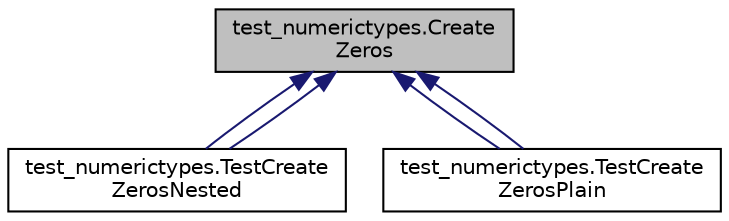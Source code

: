 digraph "test_numerictypes.CreateZeros"
{
 // LATEX_PDF_SIZE
  edge [fontname="Helvetica",fontsize="10",labelfontname="Helvetica",labelfontsize="10"];
  node [fontname="Helvetica",fontsize="10",shape=record];
  Node1 [label="test_numerictypes.Create\lZeros",height=0.2,width=0.4,color="black", fillcolor="grey75", style="filled", fontcolor="black",tooltip="Creation tests."];
  Node1 -> Node2 [dir="back",color="midnightblue",fontsize="10",style="solid",fontname="Helvetica"];
  Node2 [label="test_numerictypes.TestCreate\lZerosNested",height=0.2,width=0.4,color="black", fillcolor="white", style="filled",URL="$classtest__numerictypes_1_1TestCreateZerosNested.html",tooltip=" "];
  Node1 -> Node2 [dir="back",color="midnightblue",fontsize="10",style="solid",fontname="Helvetica"];
  Node1 -> Node3 [dir="back",color="midnightblue",fontsize="10",style="solid",fontname="Helvetica"];
  Node3 [label="test_numerictypes.TestCreate\lZerosPlain",height=0.2,width=0.4,color="black", fillcolor="white", style="filled",URL="$classtest__numerictypes_1_1TestCreateZerosPlain.html",tooltip=" "];
  Node1 -> Node3 [dir="back",color="midnightblue",fontsize="10",style="solid",fontname="Helvetica"];
}

